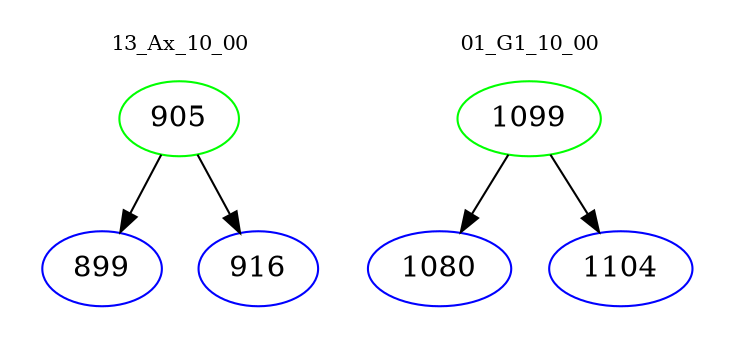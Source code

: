 digraph{
subgraph cluster_0 {
color = white
label = "13_Ax_10_00";
fontsize=10;
T0_905 [label="905", color="green"]
T0_905 -> T0_899 [color="black"]
T0_899 [label="899", color="blue"]
T0_905 -> T0_916 [color="black"]
T0_916 [label="916", color="blue"]
}
subgraph cluster_1 {
color = white
label = "01_G1_10_00";
fontsize=10;
T1_1099 [label="1099", color="green"]
T1_1099 -> T1_1080 [color="black"]
T1_1080 [label="1080", color="blue"]
T1_1099 -> T1_1104 [color="black"]
T1_1104 [label="1104", color="blue"]
}
}
